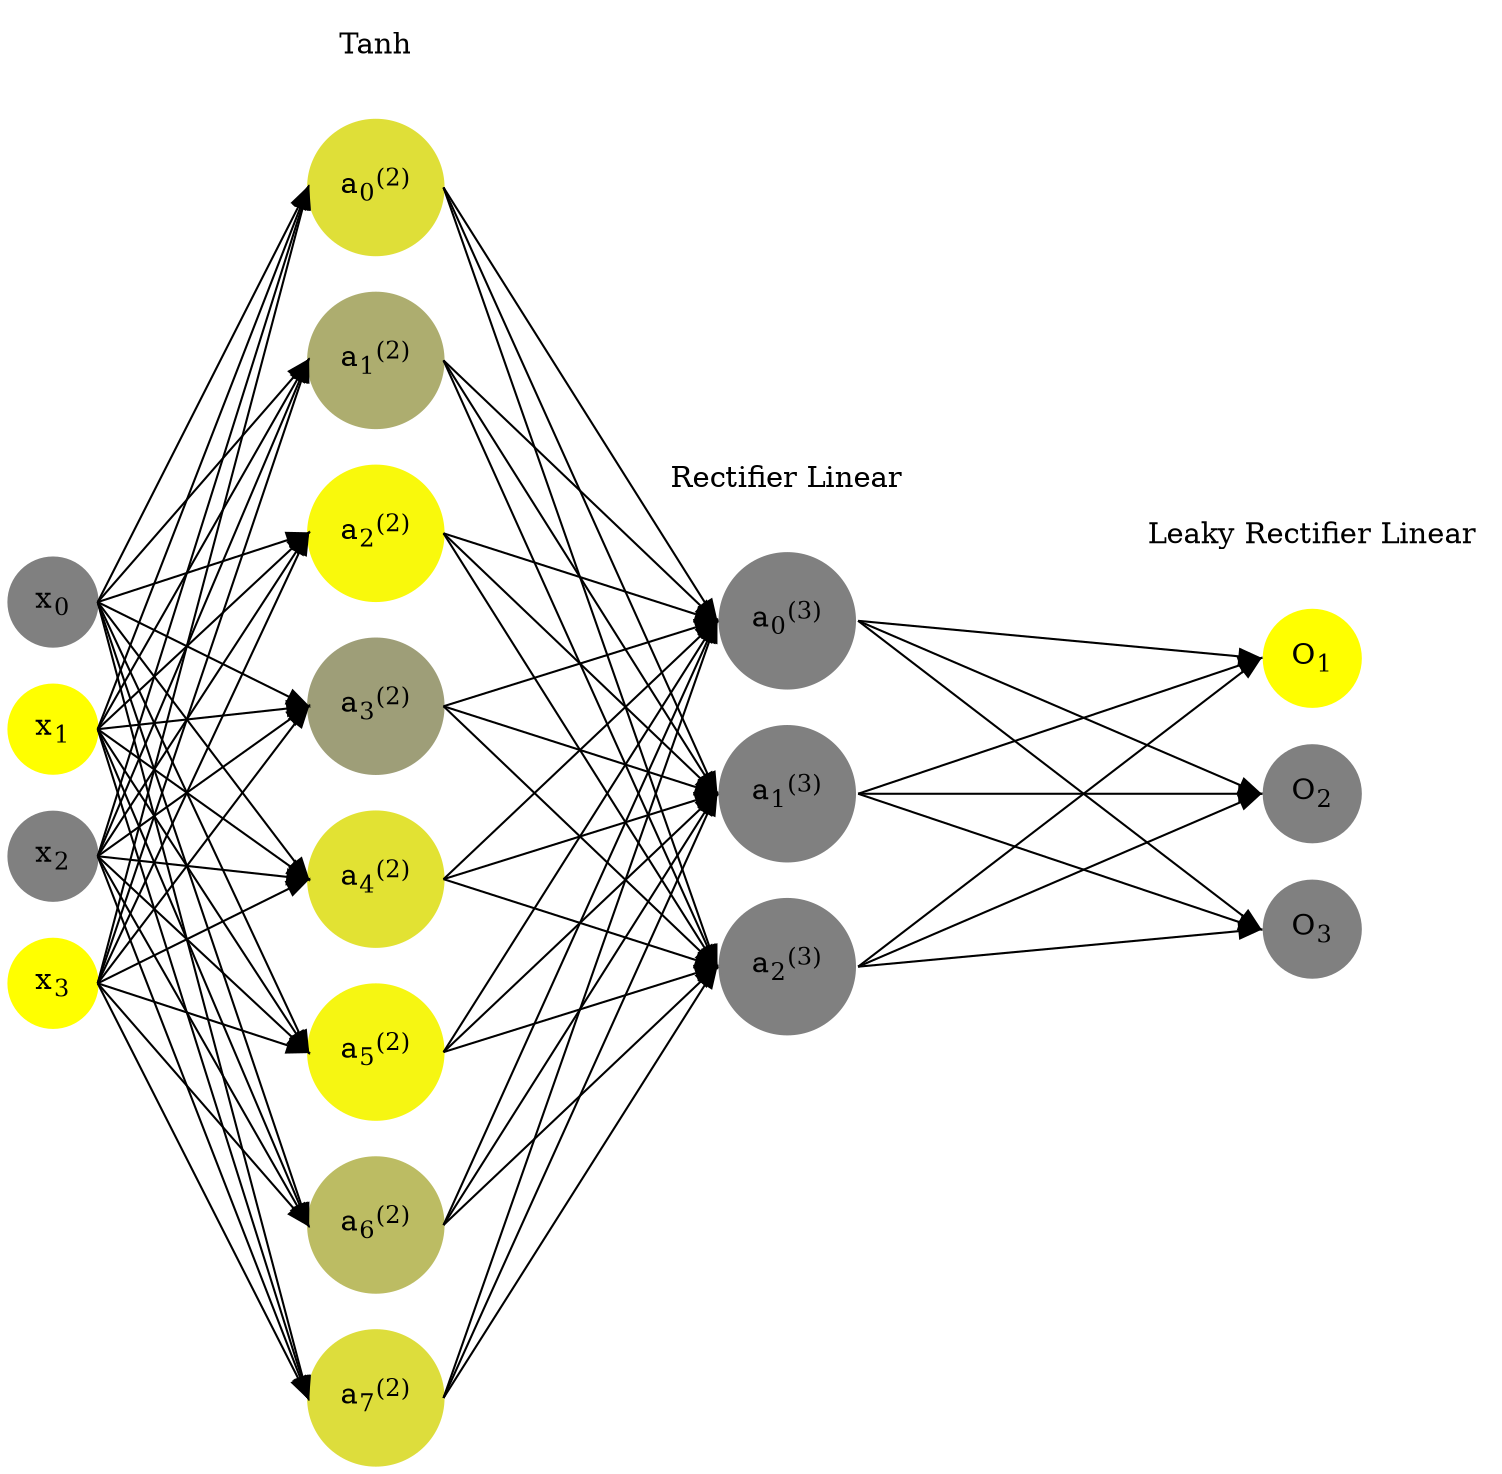 digraph G {
	rankdir = LR;
	splines=false;
	edge[style=invis];
	ranksep= 1.4;
	{
	node [shape=circle, color="0.1667, 0.0, 0.5", style=filled, fillcolor="0.1667, 0.0, 0.5"];
	x0 [label=<x<sub>0</sub>>];
	}
	{
	node [shape=circle, color="0.1667, 1.0, 1.0", style=filled, fillcolor="0.1667, 1.0, 1.0"];
	x1 [label=<x<sub>1</sub>>];
	}
	{
	node [shape=circle, color="0.1667, 0.0, 0.5", style=filled, fillcolor="0.1667, 0.0, 0.5"];
	x2 [label=<x<sub>2</sub>>];
	}
	{
	node [shape=circle, color="0.1667, 1.0, 1.0", style=filled, fillcolor="0.1667, 1.0, 1.0"];
	x3 [label=<x<sub>3</sub>>];
	}
	{
	node [shape=circle, color="0.1667, 0.749475, 0.874738", style=filled, fillcolor="0.1667, 0.749475, 0.874738"];
	a02 [label=<a<sub>0</sub><sup>(2)</sup>>];
	}
	{
	node [shape=circle, color="0.1667, 0.356543, 0.678271", style=filled, fillcolor="0.1667, 0.356543, 0.678271"];
	a12 [label=<a<sub>1</sub><sup>(2)</sup>>];
	}
	{
	node [shape=circle, color="0.1667, 0.948655, 0.974328", style=filled, fillcolor="0.1667, 0.948655, 0.974328"];
	a22 [label=<a<sub>2</sub><sup>(2)</sup>>];
	}
	{
	node [shape=circle, color="0.1667, 0.241176, 0.620588", style=filled, fillcolor="0.1667, 0.241176, 0.620588"];
	a32 [label=<a<sub>3</sub><sup>(2)</sup>>];
	}
	{
	node [shape=circle, color="0.1667, 0.772683, 0.886341", style=filled, fillcolor="0.1667, 0.772683, 0.886341"];
	a42 [label=<a<sub>4</sub><sup>(2)</sup>>];
	}
	{
	node [shape=circle, color="0.1667, 0.926525, 0.963262", style=filled, fillcolor="0.1667, 0.926525, 0.963262"];
	a52 [label=<a<sub>5</sub><sup>(2)</sup>>];
	}
	{
	node [shape=circle, color="0.1667, 0.474538, 0.737269", style=filled, fillcolor="0.1667, 0.474538, 0.737269"];
	a62 [label=<a<sub>6</sub><sup>(2)</sup>>];
	}
	{
	node [shape=circle, color="0.1667, 0.728548, 0.864274", style=filled, fillcolor="0.1667, 0.728548, 0.864274"];
	a72 [label=<a<sub>7</sub><sup>(2)</sup>>];
	}
	{
	node [shape=circle, color="0.1667, 0.000000, 0.500000", style=filled, fillcolor="0.1667, 0.000000, 0.500000"];
	a03 [label=<a<sub>0</sub><sup>(3)</sup>>];
	}
	{
	node [shape=circle, color="0.1667, 0.000000, 0.500000", style=filled, fillcolor="0.1667, 0.000000, 0.500000"];
	a13 [label=<a<sub>1</sub><sup>(3)</sup>>];
	}
	{
	node [shape=circle, color="0.1667, 0.000000, 0.500000", style=filled, fillcolor="0.1667, 0.000000, 0.500000"];
	a23 [label=<a<sub>2</sub><sup>(3)</sup>>];
	}
	{
	node [shape=circle, color="0.1667, 1.0, 1.0", style=filled, fillcolor="0.1667, 1.0, 1.0"];
	O1 [label=<O<sub>1</sub>>];
	}
	{
	node [shape=circle, color="0.1667, 0.0, 0.5", style=filled, fillcolor="0.1667, 0.0, 0.5"];
	O2 [label=<O<sub>2</sub>>];
	}
	{
	node [shape=circle, color="0.1667, 0.0, 0.5", style=filled, fillcolor="0.1667, 0.0, 0.5"];
	O3 [label=<O<sub>3</sub>>];
	}
	{
	rank=same;
	x0->x1->x2->x3;
	}
	{
	rank=same;
	a02->a12->a22->a32->a42->a52->a62->a72;
	}
	{
	rank=same;
	a03->a13->a23;
	}
	{
	rank=same;
	O1->O2->O3;
	}
	l1 [shape=plaintext,label="Tanh"];
	l1->a02;
	{rank=same; l1;a02};
	l2 [shape=plaintext,label="Rectifier Linear"];
	l2->a03;
	{rank=same; l2;a03};
	l3 [shape=plaintext,label="Leaky Rectifier Linear"];
	l3->O1;
	{rank=same; l3;O1};
edge[style=solid, tailport=e, headport=w];
	{x0;x1;x2;x3} -> {a02;a12;a22;a32;a42;a52;a62;a72};
	{a02;a12;a22;a32;a42;a52;a62;a72} -> {a03;a13;a23};
	{a03;a13;a23} -> {O1,O2,O3};
}